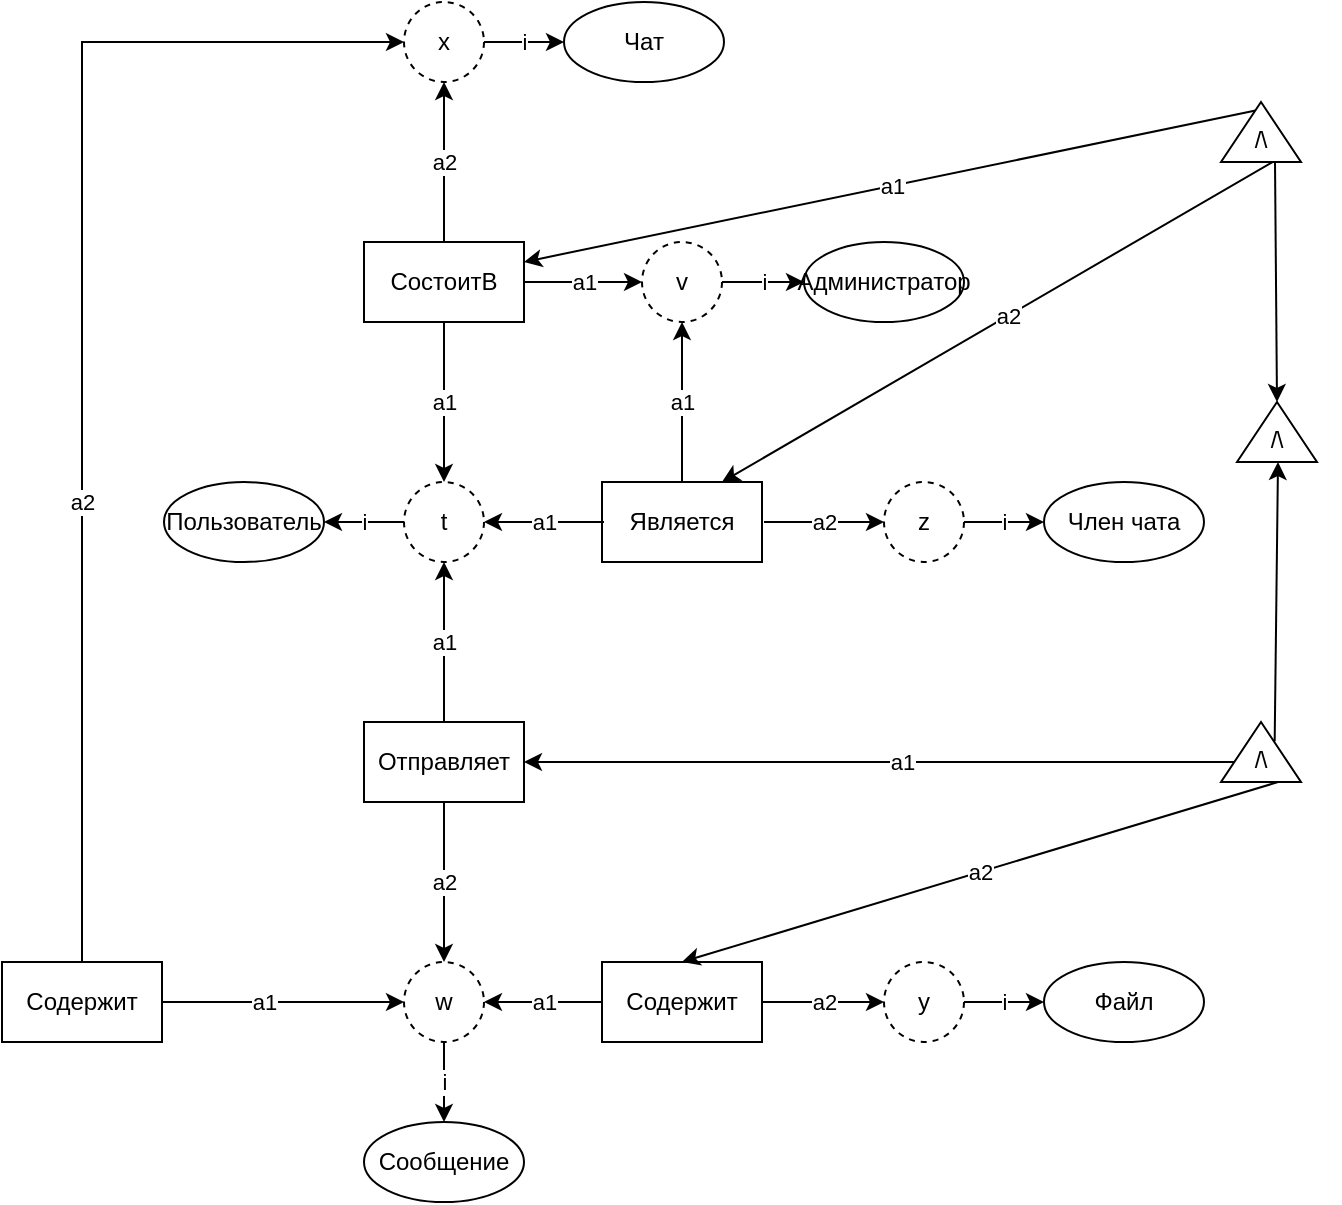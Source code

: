 <mxfile version="24.6.4" type="github">
  <diagram name="Страница — 1" id="7VjMfyYCBIDdphOzAkVa">
    <mxGraphModel dx="1430" dy="786" grid="1" gridSize="10" guides="1" tooltips="1" connect="1" arrows="1" fold="1" page="1" pageScale="1" pageWidth="827" pageHeight="1169" math="0" shadow="0">
      <root>
        <mxCell id="0" />
        <mxCell id="1" parent="0" />
        <mxCell id="vOu4F3v29nX7sKF6QjkA-1" value="Пользователь" style="ellipse;whiteSpace=wrap;html=1;" vertex="1" parent="1">
          <mxGeometry x="120" y="840" width="80" height="40" as="geometry" />
        </mxCell>
        <mxCell id="vOu4F3v29nX7sKF6QjkA-2" value="" style="endArrow=classic;html=1;rounded=0;entryX=1;entryY=0.5;entryDx=0;entryDy=0;exitX=0;exitY=0.5;exitDx=0;exitDy=0;" edge="1" parent="1" source="vOu4F3v29nX7sKF6QjkA-4" target="vOu4F3v29nX7sKF6QjkA-1">
          <mxGeometry relative="1" as="geometry">
            <mxPoint x="180" y="900" as="sourcePoint" />
            <mxPoint x="280" y="900" as="targetPoint" />
          </mxGeometry>
        </mxCell>
        <mxCell id="vOu4F3v29nX7sKF6QjkA-3" value="i" style="edgeLabel;resizable=0;html=1;;align=center;verticalAlign=middle;" connectable="0" vertex="1" parent="vOu4F3v29nX7sKF6QjkA-2">
          <mxGeometry relative="1" as="geometry" />
        </mxCell>
        <mxCell id="vOu4F3v29nX7sKF6QjkA-4" value="t" style="ellipse;whiteSpace=wrap;html=1;align=center;dashed=1;" vertex="1" parent="1">
          <mxGeometry x="240" y="840" width="40" height="40" as="geometry" />
        </mxCell>
        <mxCell id="vOu4F3v29nX7sKF6QjkA-6" value="Является" style="rounded=0;whiteSpace=wrap;html=1;" vertex="1" parent="1">
          <mxGeometry x="339" y="840" width="80" height="40" as="geometry" />
        </mxCell>
        <mxCell id="vOu4F3v29nX7sKF6QjkA-9" value="Член чата" style="ellipse;whiteSpace=wrap;html=1;" vertex="1" parent="1">
          <mxGeometry x="560" y="840" width="80" height="40" as="geometry" />
        </mxCell>
        <mxCell id="vOu4F3v29nX7sKF6QjkA-10" value="" style="endArrow=classic;html=1;rounded=0;exitX=1;exitY=0.5;exitDx=0;exitDy=0;entryX=0;entryY=0.5;entryDx=0;entryDy=0;" edge="1" parent="1" source="vOu4F3v29nX7sKF6QjkA-12" target="vOu4F3v29nX7sKF6QjkA-9">
          <mxGeometry relative="1" as="geometry">
            <mxPoint x="658.5" y="910" as="sourcePoint" />
            <mxPoint x="590" y="860" as="targetPoint" />
          </mxGeometry>
        </mxCell>
        <mxCell id="vOu4F3v29nX7sKF6QjkA-11" value="i" style="edgeLabel;resizable=0;html=1;;align=center;verticalAlign=middle;" connectable="0" vertex="1" parent="vOu4F3v29nX7sKF6QjkA-10">
          <mxGeometry relative="1" as="geometry" />
        </mxCell>
        <mxCell id="vOu4F3v29nX7sKF6QjkA-12" value="z" style="ellipse;whiteSpace=wrap;html=1;align=center;dashed=1;" vertex="1" parent="1">
          <mxGeometry x="480" y="840" width="40" height="40" as="geometry" />
        </mxCell>
        <mxCell id="vOu4F3v29nX7sKF6QjkA-13" value="" style="endArrow=classic;html=1;rounded=0;entryX=1;entryY=0.5;entryDx=0;entryDy=0;" edge="1" parent="1" target="vOu4F3v29nX7sKF6QjkA-4">
          <mxGeometry relative="1" as="geometry">
            <mxPoint x="340" y="860" as="sourcePoint" />
            <mxPoint x="315" y="860" as="targetPoint" />
            <Array as="points" />
          </mxGeometry>
        </mxCell>
        <mxCell id="vOu4F3v29nX7sKF6QjkA-14" value="a1" style="edgeLabel;resizable=0;html=1;;align=center;verticalAlign=middle;" connectable="0" vertex="1" parent="vOu4F3v29nX7sKF6QjkA-13">
          <mxGeometry relative="1" as="geometry" />
        </mxCell>
        <mxCell id="vOu4F3v29nX7sKF6QjkA-15" value="" style="endArrow=classic;html=1;rounded=0;entryX=0;entryY=0.5;entryDx=0;entryDy=0;" edge="1" parent="1" target="vOu4F3v29nX7sKF6QjkA-12">
          <mxGeometry relative="1" as="geometry">
            <mxPoint x="420" y="860" as="sourcePoint" />
            <mxPoint x="480" y="880" as="targetPoint" />
          </mxGeometry>
        </mxCell>
        <mxCell id="vOu4F3v29nX7sKF6QjkA-16" value="a2" style="edgeLabel;resizable=0;html=1;;align=center;verticalAlign=middle;" connectable="0" vertex="1" parent="vOu4F3v29nX7sKF6QjkA-15">
          <mxGeometry relative="1" as="geometry" />
        </mxCell>
        <mxCell id="vOu4F3v29nX7sKF6QjkA-20" value="Отправляет" style="rounded=0;whiteSpace=wrap;html=1;" vertex="1" parent="1">
          <mxGeometry x="220" y="960" width="80" height="40" as="geometry" />
        </mxCell>
        <mxCell id="vOu4F3v29nX7sKF6QjkA-21" value="" style="endArrow=classic;html=1;rounded=0;entryX=0.5;entryY=1;entryDx=0;entryDy=0;exitX=0.5;exitY=0;exitDx=0;exitDy=0;" edge="1" parent="1" target="vOu4F3v29nX7sKF6QjkA-4">
          <mxGeometry relative="1" as="geometry">
            <mxPoint x="260" y="960" as="sourcePoint" />
            <mxPoint x="290" y="960" as="targetPoint" />
            <Array as="points" />
          </mxGeometry>
        </mxCell>
        <mxCell id="vOu4F3v29nX7sKF6QjkA-22" value="a1" style="edgeLabel;resizable=0;html=1;;align=center;verticalAlign=middle;" connectable="0" vertex="1" parent="vOu4F3v29nX7sKF6QjkA-21">
          <mxGeometry relative="1" as="geometry" />
        </mxCell>
        <mxCell id="vOu4F3v29nX7sKF6QjkA-23" value="Сообщение" style="ellipse;whiteSpace=wrap;html=1;" vertex="1" parent="1">
          <mxGeometry x="220" y="1160" width="80" height="40" as="geometry" />
        </mxCell>
        <mxCell id="vOu4F3v29nX7sKF6QjkA-24" value="" style="endArrow=classic;html=1;rounded=0;entryX=0.5;entryY=0;entryDx=0;entryDy=0;exitX=0.5;exitY=1;exitDx=0;exitDy=0;" edge="1" parent="1" source="vOu4F3v29nX7sKF6QjkA-26" target="vOu4F3v29nX7sKF6QjkA-23">
          <mxGeometry relative="1" as="geometry">
            <mxPoint x="180" y="1140" as="sourcePoint" />
            <mxPoint x="160" y="1100" as="targetPoint" />
          </mxGeometry>
        </mxCell>
        <mxCell id="vOu4F3v29nX7sKF6QjkA-25" value="i" style="edgeLabel;resizable=0;html=1;;align=center;verticalAlign=middle;" connectable="0" vertex="1" parent="vOu4F3v29nX7sKF6QjkA-24">
          <mxGeometry relative="1" as="geometry" />
        </mxCell>
        <mxCell id="vOu4F3v29nX7sKF6QjkA-26" value="w" style="ellipse;whiteSpace=wrap;html=1;align=center;dashed=1;" vertex="1" parent="1">
          <mxGeometry x="240" y="1080" width="40" height="40" as="geometry" />
        </mxCell>
        <mxCell id="vOu4F3v29nX7sKF6QjkA-27" value="" style="endArrow=classic;html=1;rounded=0;entryX=0.5;entryY=0;entryDx=0;entryDy=0;exitX=0.5;exitY=1;exitDx=0;exitDy=0;" edge="1" parent="1" target="vOu4F3v29nX7sKF6QjkA-26">
          <mxGeometry relative="1" as="geometry">
            <mxPoint x="260" y="1000" as="sourcePoint" />
            <mxPoint x="410" y="1060" as="targetPoint" />
          </mxGeometry>
        </mxCell>
        <mxCell id="vOu4F3v29nX7sKF6QjkA-28" value="a2" style="edgeLabel;resizable=0;html=1;;align=center;verticalAlign=middle;" connectable="0" vertex="1" parent="vOu4F3v29nX7sKF6QjkA-27">
          <mxGeometry relative="1" as="geometry" />
        </mxCell>
        <mxCell id="vOu4F3v29nX7sKF6QjkA-29" value="Администратор" style="ellipse;whiteSpace=wrap;html=1;" vertex="1" parent="1">
          <mxGeometry x="440" y="720" width="80" height="40" as="geometry" />
        </mxCell>
        <mxCell id="vOu4F3v29nX7sKF6QjkA-30" value="" style="endArrow=classic;html=1;rounded=0;exitX=1;exitY=0.5;exitDx=0;exitDy=0;" edge="1" parent="1" source="vOu4F3v29nX7sKF6QjkA-32">
          <mxGeometry relative="1" as="geometry">
            <mxPoint x="700" y="790" as="sourcePoint" />
            <mxPoint x="440" y="740" as="targetPoint" />
          </mxGeometry>
        </mxCell>
        <mxCell id="vOu4F3v29nX7sKF6QjkA-31" value="i" style="edgeLabel;resizable=0;html=1;;align=center;verticalAlign=middle;" connectable="0" vertex="1" parent="vOu4F3v29nX7sKF6QjkA-30">
          <mxGeometry relative="1" as="geometry" />
        </mxCell>
        <mxCell id="vOu4F3v29nX7sKF6QjkA-32" value="v" style="ellipse;whiteSpace=wrap;html=1;align=center;dashed=1;" vertex="1" parent="1">
          <mxGeometry x="359" y="720" width="40" height="40" as="geometry" />
        </mxCell>
        <mxCell id="vOu4F3v29nX7sKF6QjkA-33" value="" style="endArrow=classic;html=1;rounded=0;entryX=0.5;entryY=1;entryDx=0;entryDy=0;" edge="1" parent="1" target="vOu4F3v29nX7sKF6QjkA-32">
          <mxGeometry relative="1" as="geometry">
            <mxPoint x="379" y="840" as="sourcePoint" />
            <mxPoint x="290" y="820" as="targetPoint" />
            <Array as="points" />
          </mxGeometry>
        </mxCell>
        <mxCell id="vOu4F3v29nX7sKF6QjkA-34" value="a1" style="edgeLabel;resizable=0;html=1;;align=center;verticalAlign=middle;" connectable="0" vertex="1" parent="vOu4F3v29nX7sKF6QjkA-33">
          <mxGeometry relative="1" as="geometry" />
        </mxCell>
        <mxCell id="vOu4F3v29nX7sKF6QjkA-35" value="СостоитВ" style="rounded=0;whiteSpace=wrap;html=1;" vertex="1" parent="1">
          <mxGeometry x="220" y="720" width="80" height="40" as="geometry" />
        </mxCell>
        <mxCell id="vOu4F3v29nX7sKF6QjkA-39" value="Чат" style="ellipse;whiteSpace=wrap;html=1;" vertex="1" parent="1">
          <mxGeometry x="320" y="600" width="80" height="40" as="geometry" />
        </mxCell>
        <mxCell id="vOu4F3v29nX7sKF6QjkA-40" value="" style="endArrow=classic;html=1;rounded=0;exitX=1;exitY=0.5;exitDx=0;exitDy=0;entryX=0;entryY=0.5;entryDx=0;entryDy=0;" edge="1" parent="1" source="vOu4F3v29nX7sKF6QjkA-42" target="vOu4F3v29nX7sKF6QjkA-39">
          <mxGeometry relative="1" as="geometry">
            <mxPoint x="340" y="560" as="sourcePoint" />
            <mxPoint x="200" y="620" as="targetPoint" />
          </mxGeometry>
        </mxCell>
        <mxCell id="vOu4F3v29nX7sKF6QjkA-41" value="i" style="edgeLabel;resizable=0;html=1;;align=center;verticalAlign=middle;" connectable="0" vertex="1" parent="vOu4F3v29nX7sKF6QjkA-40">
          <mxGeometry relative="1" as="geometry" />
        </mxCell>
        <mxCell id="vOu4F3v29nX7sKF6QjkA-42" value="x" style="ellipse;whiteSpace=wrap;html=1;align=center;dashed=1;" vertex="1" parent="1">
          <mxGeometry x="240" y="600" width="40" height="40" as="geometry" />
        </mxCell>
        <mxCell id="vOu4F3v29nX7sKF6QjkA-43" value="" style="endArrow=classic;html=1;rounded=0;entryX=0.5;entryY=0;entryDx=0;entryDy=0;exitX=0.5;exitY=1;exitDx=0;exitDy=0;" edge="1" parent="1" target="vOu4F3v29nX7sKF6QjkA-4">
          <mxGeometry relative="1" as="geometry">
            <mxPoint x="260" y="760" as="sourcePoint" />
            <mxPoint x="320" y="710" as="targetPoint" />
            <Array as="points" />
          </mxGeometry>
        </mxCell>
        <mxCell id="vOu4F3v29nX7sKF6QjkA-44" value="a1" style="edgeLabel;resizable=0;html=1;;align=center;verticalAlign=middle;" connectable="0" vertex="1" parent="vOu4F3v29nX7sKF6QjkA-43">
          <mxGeometry relative="1" as="geometry" />
        </mxCell>
        <mxCell id="vOu4F3v29nX7sKF6QjkA-45" value="" style="endArrow=classic;html=1;rounded=0;entryX=0.5;entryY=1;entryDx=0;entryDy=0;exitX=0.5;exitY=0;exitDx=0;exitDy=0;" edge="1" parent="1" target="vOu4F3v29nX7sKF6QjkA-42">
          <mxGeometry relative="1" as="geometry">
            <mxPoint x="260" y="720" as="sourcePoint" />
            <mxPoint x="320" y="748" as="targetPoint" />
          </mxGeometry>
        </mxCell>
        <mxCell id="vOu4F3v29nX7sKF6QjkA-46" value="a2" style="edgeLabel;resizable=0;html=1;;align=center;verticalAlign=middle;" connectable="0" vertex="1" parent="vOu4F3v29nX7sKF6QjkA-45">
          <mxGeometry relative="1" as="geometry" />
        </mxCell>
        <mxCell id="vOu4F3v29nX7sKF6QjkA-47" value="" style="endArrow=classic;html=1;rounded=0;entryX=0;entryY=0.5;entryDx=0;entryDy=0;exitX=1;exitY=0.5;exitDx=0;exitDy=0;" edge="1" parent="1" source="vOu4F3v29nX7sKF6QjkA-35" target="vOu4F3v29nX7sKF6QjkA-32">
          <mxGeometry relative="1" as="geometry">
            <mxPoint x="280" y="740" as="sourcePoint" />
            <mxPoint x="270" y="850" as="targetPoint" />
            <Array as="points" />
          </mxGeometry>
        </mxCell>
        <mxCell id="vOu4F3v29nX7sKF6QjkA-48" value="a1" style="edgeLabel;resizable=0;html=1;;align=center;verticalAlign=middle;" connectable="0" vertex="1" parent="vOu4F3v29nX7sKF6QjkA-47">
          <mxGeometry relative="1" as="geometry" />
        </mxCell>
        <mxCell id="vOu4F3v29nX7sKF6QjkA-49" value="Содержит" style="rounded=0;whiteSpace=wrap;html=1;" vertex="1" parent="1">
          <mxGeometry x="339" y="1080" width="80" height="40" as="geometry" />
        </mxCell>
        <mxCell id="vOu4F3v29nX7sKF6QjkA-51" value="Файл" style="ellipse;whiteSpace=wrap;html=1;" vertex="1" parent="1">
          <mxGeometry x="560" y="1080" width="80" height="40" as="geometry" />
        </mxCell>
        <mxCell id="vOu4F3v29nX7sKF6QjkA-52" value="" style="endArrow=classic;html=1;rounded=0;exitX=1;exitY=0.5;exitDx=0;exitDy=0;" edge="1" parent="1" source="vOu4F3v29nX7sKF6QjkA-54">
          <mxGeometry relative="1" as="geometry">
            <mxPoint x="680" y="1150" as="sourcePoint" />
            <mxPoint x="560" y="1100" as="targetPoint" />
          </mxGeometry>
        </mxCell>
        <mxCell id="vOu4F3v29nX7sKF6QjkA-53" value="i" style="edgeLabel;resizable=0;html=1;;align=center;verticalAlign=middle;" connectable="0" vertex="1" parent="vOu4F3v29nX7sKF6QjkA-52">
          <mxGeometry relative="1" as="geometry" />
        </mxCell>
        <mxCell id="vOu4F3v29nX7sKF6QjkA-54" value="y" style="ellipse;whiteSpace=wrap;html=1;align=center;dashed=1;" vertex="1" parent="1">
          <mxGeometry x="480" y="1080" width="40" height="40" as="geometry" />
        </mxCell>
        <mxCell id="vOu4F3v29nX7sKF6QjkA-55" value="" style="endArrow=classic;html=1;rounded=0;entryX=1;entryY=0.5;entryDx=0;entryDy=0;exitX=0;exitY=0.5;exitDx=0;exitDy=0;" edge="1" parent="1" source="vOu4F3v29nX7sKF6QjkA-49" target="vOu4F3v29nX7sKF6QjkA-26">
          <mxGeometry relative="1" as="geometry">
            <mxPoint x="360" y="1100" as="sourcePoint" />
            <mxPoint x="290" y="1080" as="targetPoint" />
            <Array as="points" />
          </mxGeometry>
        </mxCell>
        <mxCell id="vOu4F3v29nX7sKF6QjkA-56" value="a1" style="edgeLabel;resizable=0;html=1;;align=center;verticalAlign=middle;" connectable="0" vertex="1" parent="vOu4F3v29nX7sKF6QjkA-55">
          <mxGeometry relative="1" as="geometry" />
        </mxCell>
        <mxCell id="vOu4F3v29nX7sKF6QjkA-57" value="" style="endArrow=classic;html=1;rounded=0;entryX=0;entryY=0.5;entryDx=0;entryDy=0;exitX=1;exitY=0.5;exitDx=0;exitDy=0;" edge="1" parent="1" source="vOu4F3v29nX7sKF6QjkA-49" target="vOu4F3v29nX7sKF6QjkA-54">
          <mxGeometry relative="1" as="geometry">
            <mxPoint x="400" y="1100" as="sourcePoint" />
            <mxPoint x="540" y="1070" as="targetPoint" />
          </mxGeometry>
        </mxCell>
        <mxCell id="vOu4F3v29nX7sKF6QjkA-58" value="a2" style="edgeLabel;resizable=0;html=1;;align=center;verticalAlign=middle;" connectable="0" vertex="1" parent="vOu4F3v29nX7sKF6QjkA-57">
          <mxGeometry relative="1" as="geometry" />
        </mxCell>
        <mxCell id="vOu4F3v29nX7sKF6QjkA-62" value="" style="endArrow=classic;html=1;rounded=0;entryX=0;entryY=0.5;entryDx=0;entryDy=0;" edge="1" parent="1" target="vOu4F3v29nX7sKF6QjkA-26">
          <mxGeometry relative="1" as="geometry">
            <mxPoint x="100" y="1100" as="sourcePoint" />
            <mxPoint x="179" y="1099.71" as="targetPoint" />
            <Array as="points" />
          </mxGeometry>
        </mxCell>
        <mxCell id="vOu4F3v29nX7sKF6QjkA-63" value="a1" style="edgeLabel;resizable=0;html=1;;align=center;verticalAlign=middle;" connectable="0" vertex="1" parent="vOu4F3v29nX7sKF6QjkA-62">
          <mxGeometry relative="1" as="geometry" />
        </mxCell>
        <mxCell id="vOu4F3v29nX7sKF6QjkA-64" value="" style="endArrow=classic;html=1;rounded=0;exitX=0.5;exitY=0;exitDx=0;exitDy=0;entryX=0;entryY=0.5;entryDx=0;entryDy=0;" edge="1" parent="1" source="vOu4F3v29nX7sKF6QjkA-85" target="vOu4F3v29nX7sKF6QjkA-42">
          <mxGeometry relative="1" as="geometry">
            <mxPoint x="60" y="1080" as="sourcePoint" />
            <mxPoint x="60" y="630" as="targetPoint" />
            <Array as="points">
              <mxPoint x="79" y="620" />
            </Array>
          </mxGeometry>
        </mxCell>
        <mxCell id="vOu4F3v29nX7sKF6QjkA-65" value="a2" style="edgeLabel;resizable=0;html=1;;align=center;verticalAlign=middle;" connectable="0" vertex="1" parent="vOu4F3v29nX7sKF6QjkA-64">
          <mxGeometry relative="1" as="geometry">
            <mxPoint y="80" as="offset" />
          </mxGeometry>
        </mxCell>
        <mxCell id="vOu4F3v29nX7sKF6QjkA-67" value="" style="endArrow=classic;html=1;rounded=0;entryX=1;entryY=0.5;entryDx=0;entryDy=0;exitX=0;exitY=0.5;exitDx=0;exitDy=0;" edge="1" parent="1" target="vOu4F3v29nX7sKF6QjkA-20">
          <mxGeometry relative="1" as="geometry">
            <mxPoint x="678.5" y="980" as="sourcePoint" />
            <mxPoint x="280" y="980" as="targetPoint" />
            <Array as="points" />
          </mxGeometry>
        </mxCell>
        <mxCell id="vOu4F3v29nX7sKF6QjkA-68" value="a1" style="edgeLabel;resizable=0;html=1;;align=center;verticalAlign=middle;" connectable="0" vertex="1" parent="vOu4F3v29nX7sKF6QjkA-67">
          <mxGeometry relative="1" as="geometry" />
        </mxCell>
        <mxCell id="vOu4F3v29nX7sKF6QjkA-69" value="" style="endArrow=classic;html=1;rounded=0;exitX=0.667;exitY=0.867;exitDx=0;exitDy=0;entryX=0.5;entryY=0;entryDx=0;entryDy=0;exitPerimeter=0;" edge="1" parent="1" source="vOu4F3v29nX7sKF6QjkA-97" target="vOu4F3v29nX7sKF6QjkA-49">
          <mxGeometry relative="1" as="geometry">
            <mxPoint x="684.358" y="994.142" as="sourcePoint" />
            <mxPoint x="450" y="1060" as="targetPoint" />
          </mxGeometry>
        </mxCell>
        <mxCell id="vOu4F3v29nX7sKF6QjkA-70" value="a2" style="edgeLabel;resizable=0;html=1;;align=center;verticalAlign=middle;" connectable="0" vertex="1" parent="vOu4F3v29nX7sKF6QjkA-69">
          <mxGeometry relative="1" as="geometry" />
        </mxCell>
        <mxCell id="vOu4F3v29nX7sKF6QjkA-72" value="" style="endArrow=classic;html=1;rounded=0;exitX=0.5;exitY=0;exitDx=0;exitDy=0;entryX=1;entryY=0.25;entryDx=0;entryDy=0;" edge="1" parent="1" source="vOu4F3v29nX7sKF6QjkA-92" target="vOu4F3v29nX7sKF6QjkA-35">
          <mxGeometry relative="1" as="geometry">
            <mxPoint x="678.5" y="660" as="sourcePoint" />
            <mxPoint x="320" y="690" as="targetPoint" />
            <Array as="points" />
          </mxGeometry>
        </mxCell>
        <mxCell id="vOu4F3v29nX7sKF6QjkA-73" value="a1" style="edgeLabel;resizable=0;html=1;;align=center;verticalAlign=middle;" connectable="0" vertex="1" parent="vOu4F3v29nX7sKF6QjkA-72">
          <mxGeometry relative="1" as="geometry" />
        </mxCell>
        <mxCell id="vOu4F3v29nX7sKF6QjkA-74" value="" style="endArrow=classic;html=1;rounded=0;exitX=0;exitY=1;exitDx=0;exitDy=0;entryX=0.75;entryY=0;entryDx=0;entryDy=0;" edge="1" parent="1" target="vOu4F3v29nX7sKF6QjkA-6">
          <mxGeometry relative="1" as="geometry">
            <mxPoint x="684.358" y="674.142" as="sourcePoint" />
            <mxPoint x="420" y="820" as="targetPoint" />
          </mxGeometry>
        </mxCell>
        <mxCell id="vOu4F3v29nX7sKF6QjkA-75" value="a2" style="edgeLabel;resizable=0;html=1;;align=center;verticalAlign=middle;" connectable="0" vertex="1" parent="vOu4F3v29nX7sKF6QjkA-74">
          <mxGeometry relative="1" as="geometry" />
        </mxCell>
        <mxCell id="vOu4F3v29nX7sKF6QjkA-76" value="" style="group" vertex="1" connectable="0" parent="1">
          <mxGeometry x="645" y="800" width="63" height="34" as="geometry" />
        </mxCell>
        <mxCell id="vOu4F3v29nX7sKF6QjkA-77" value="" style="verticalLabelPosition=bottom;verticalAlign=top;html=1;shape=mxgraph.basic.acute_triangle;dx=0.5;" vertex="1" parent="vOu4F3v29nX7sKF6QjkA-76">
          <mxGeometry x="11.5" width="40" height="30" as="geometry" />
        </mxCell>
        <mxCell id="vOu4F3v29nX7sKF6QjkA-78" value="" style="group" vertex="1" connectable="0" parent="vOu4F3v29nX7sKF6QjkA-76">
          <mxGeometry y="4" width="63" height="30" as="geometry" />
        </mxCell>
        <mxCell id="vOu4F3v29nX7sKF6QjkA-79" value="\" style="text;html=1;align=center;verticalAlign=middle;whiteSpace=wrap;rounded=0;" vertex="1" parent="vOu4F3v29nX7sKF6QjkA-78">
          <mxGeometry x="3" width="60" height="30" as="geometry" />
        </mxCell>
        <mxCell id="vOu4F3v29nX7sKF6QjkA-80" value="/" style="text;html=1;align=center;verticalAlign=middle;whiteSpace=wrap;rounded=0;" vertex="1" parent="vOu4F3v29nX7sKF6QjkA-78">
          <mxGeometry width="60" height="30" as="geometry" />
        </mxCell>
        <mxCell id="vOu4F3v29nX7sKF6QjkA-82" value="" style="endArrow=classic;html=1;rounded=0;exitX=0.5;exitY=1;exitDx=0;exitDy=0;entryX=0;entryY=0;entryDx=20;entryDy=0;entryPerimeter=0;" edge="1" parent="1" target="vOu4F3v29nX7sKF6QjkA-77">
          <mxGeometry width="50" height="50" relative="1" as="geometry">
            <mxPoint x="675.5" y="680" as="sourcePoint" />
            <mxPoint x="667" y="750" as="targetPoint" />
          </mxGeometry>
        </mxCell>
        <mxCell id="vOu4F3v29nX7sKF6QjkA-83" value="" style="endArrow=classic;html=1;rounded=0;exitX=0.671;exitY=0.322;exitDx=0;exitDy=0;exitPerimeter=0;" edge="1" parent="1" source="vOu4F3v29nX7sKF6QjkA-94">
          <mxGeometry width="50" height="50" relative="1" as="geometry">
            <mxPoint x="675.5" y="960" as="sourcePoint" />
            <mxPoint x="677" y="830" as="targetPoint" />
          </mxGeometry>
        </mxCell>
        <mxCell id="vOu4F3v29nX7sKF6QjkA-85" value="Содержит" style="rounded=0;whiteSpace=wrap;html=1;" vertex="1" parent="1">
          <mxGeometry x="39" y="1080" width="80" height="40" as="geometry" />
        </mxCell>
        <mxCell id="vOu4F3v29nX7sKF6QjkA-88" value="" style="group" vertex="1" connectable="0" parent="1">
          <mxGeometry x="637" y="650" width="63" height="34" as="geometry" />
        </mxCell>
        <mxCell id="vOu4F3v29nX7sKF6QjkA-89" value="" style="verticalLabelPosition=bottom;verticalAlign=top;html=1;shape=mxgraph.basic.acute_triangle;dx=0.5;" vertex="1" parent="vOu4F3v29nX7sKF6QjkA-88">
          <mxGeometry x="11.5" width="40" height="30" as="geometry" />
        </mxCell>
        <mxCell id="vOu4F3v29nX7sKF6QjkA-90" value="" style="group" vertex="1" connectable="0" parent="vOu4F3v29nX7sKF6QjkA-88">
          <mxGeometry y="4" width="63" height="30" as="geometry" />
        </mxCell>
        <mxCell id="vOu4F3v29nX7sKF6QjkA-91" value="\" style="text;html=1;align=center;verticalAlign=middle;whiteSpace=wrap;rounded=0;" vertex="1" parent="vOu4F3v29nX7sKF6QjkA-90">
          <mxGeometry x="3" width="60" height="30" as="geometry" />
        </mxCell>
        <mxCell id="vOu4F3v29nX7sKF6QjkA-92" value="/" style="text;html=1;align=center;verticalAlign=middle;whiteSpace=wrap;rounded=0;" vertex="1" parent="vOu4F3v29nX7sKF6QjkA-90">
          <mxGeometry width="60" height="30" as="geometry" />
        </mxCell>
        <mxCell id="vOu4F3v29nX7sKF6QjkA-93" value="" style="group" vertex="1" connectable="0" parent="1">
          <mxGeometry x="637" y="960" width="63" height="34" as="geometry" />
        </mxCell>
        <mxCell id="vOu4F3v29nX7sKF6QjkA-94" value="" style="verticalLabelPosition=bottom;verticalAlign=top;html=1;shape=mxgraph.basic.acute_triangle;dx=0.5;" vertex="1" parent="vOu4F3v29nX7sKF6QjkA-93">
          <mxGeometry x="11.5" width="40" height="30" as="geometry" />
        </mxCell>
        <mxCell id="vOu4F3v29nX7sKF6QjkA-95" value="" style="group" vertex="1" connectable="0" parent="vOu4F3v29nX7sKF6QjkA-93">
          <mxGeometry y="4" width="63" height="30" as="geometry" />
        </mxCell>
        <mxCell id="vOu4F3v29nX7sKF6QjkA-96" value="\" style="text;html=1;align=center;verticalAlign=middle;whiteSpace=wrap;rounded=0;" vertex="1" parent="vOu4F3v29nX7sKF6QjkA-95">
          <mxGeometry x="3" width="60" height="30" as="geometry" />
        </mxCell>
        <mxCell id="vOu4F3v29nX7sKF6QjkA-97" value="/" style="text;html=1;align=center;verticalAlign=middle;whiteSpace=wrap;rounded=0;" vertex="1" parent="vOu4F3v29nX7sKF6QjkA-95">
          <mxGeometry width="60" height="30" as="geometry" />
        </mxCell>
      </root>
    </mxGraphModel>
  </diagram>
</mxfile>
